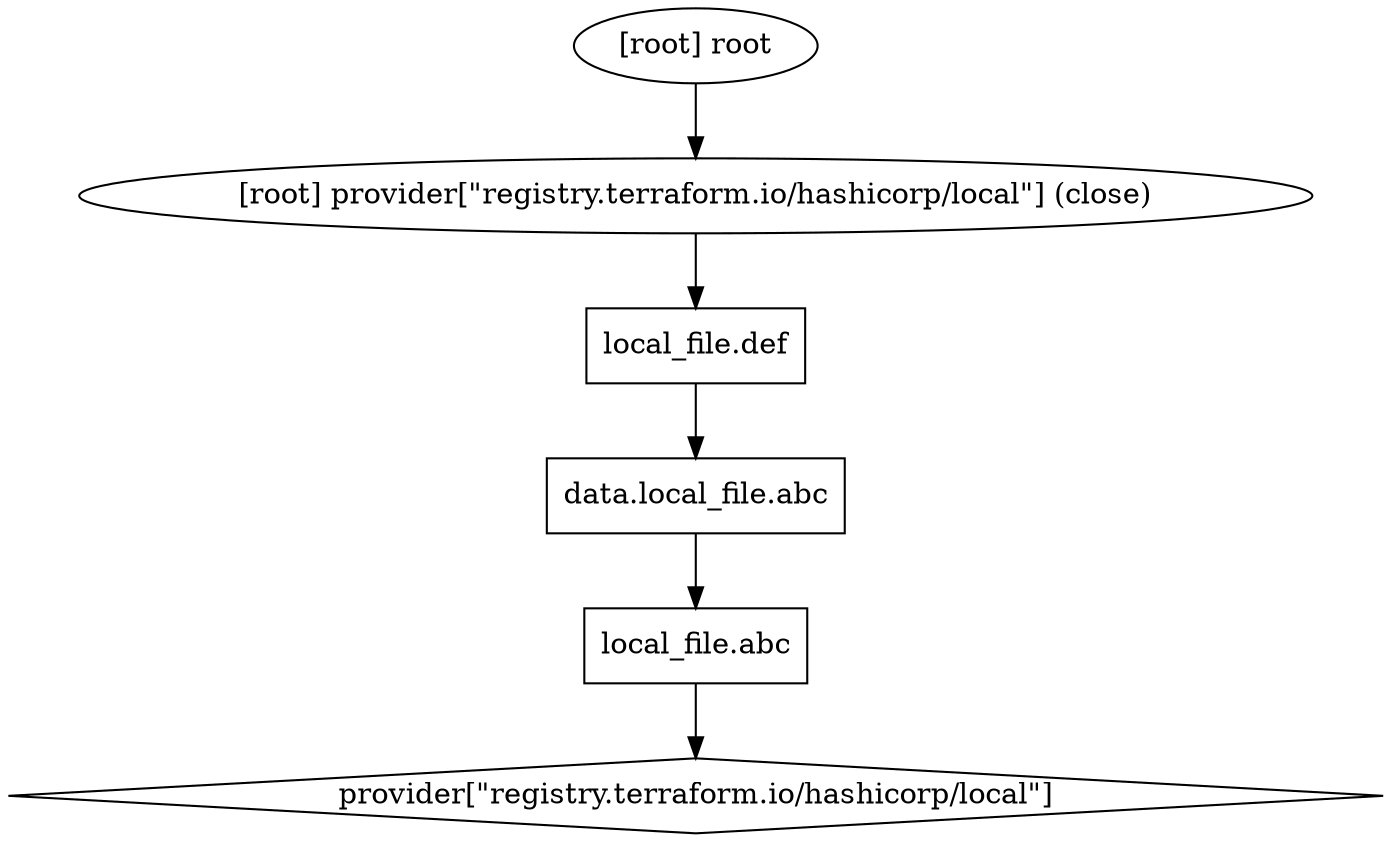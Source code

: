 digraph {
        compound = "true"
        newrank = "true"
        subgraph "root" {
                "[root] data.local_file.abc (expand)" [label = "data.local_file.abc", shape = "box"]
                "[root] local_file.abc (expand)" [label = "local_file.abc", shape = "box"]
                "[root] local_file.def (expand)" [label = "local_file.def", shape = "box"]
                "[root] provider[\"registry.terraform.io/hashicorp/local\"]" [label = "provider[\"registry.terraform.io/hashicorp/local\"]", shape = "diamond"]
                "[root] data.local_file.abc (expand)" -> "[root] local_file.abc (expand)"
                "[root] local_file.abc (expand)" -> "[root] provider[\"registry.terraform.io/hashicorp/local\"]"
                "[root] local_file.def (expand)" -> "[root] data.local_file.abc (expand)"
                "[root] provider[\"registry.terraform.io/hashicorp/local\"] (close)" -> "[root] local_file.def (expand)"
                "[root] root" -> "[root] provider[\"registry.terraform.io/hashicorp/local\"] (close)"
        }
}